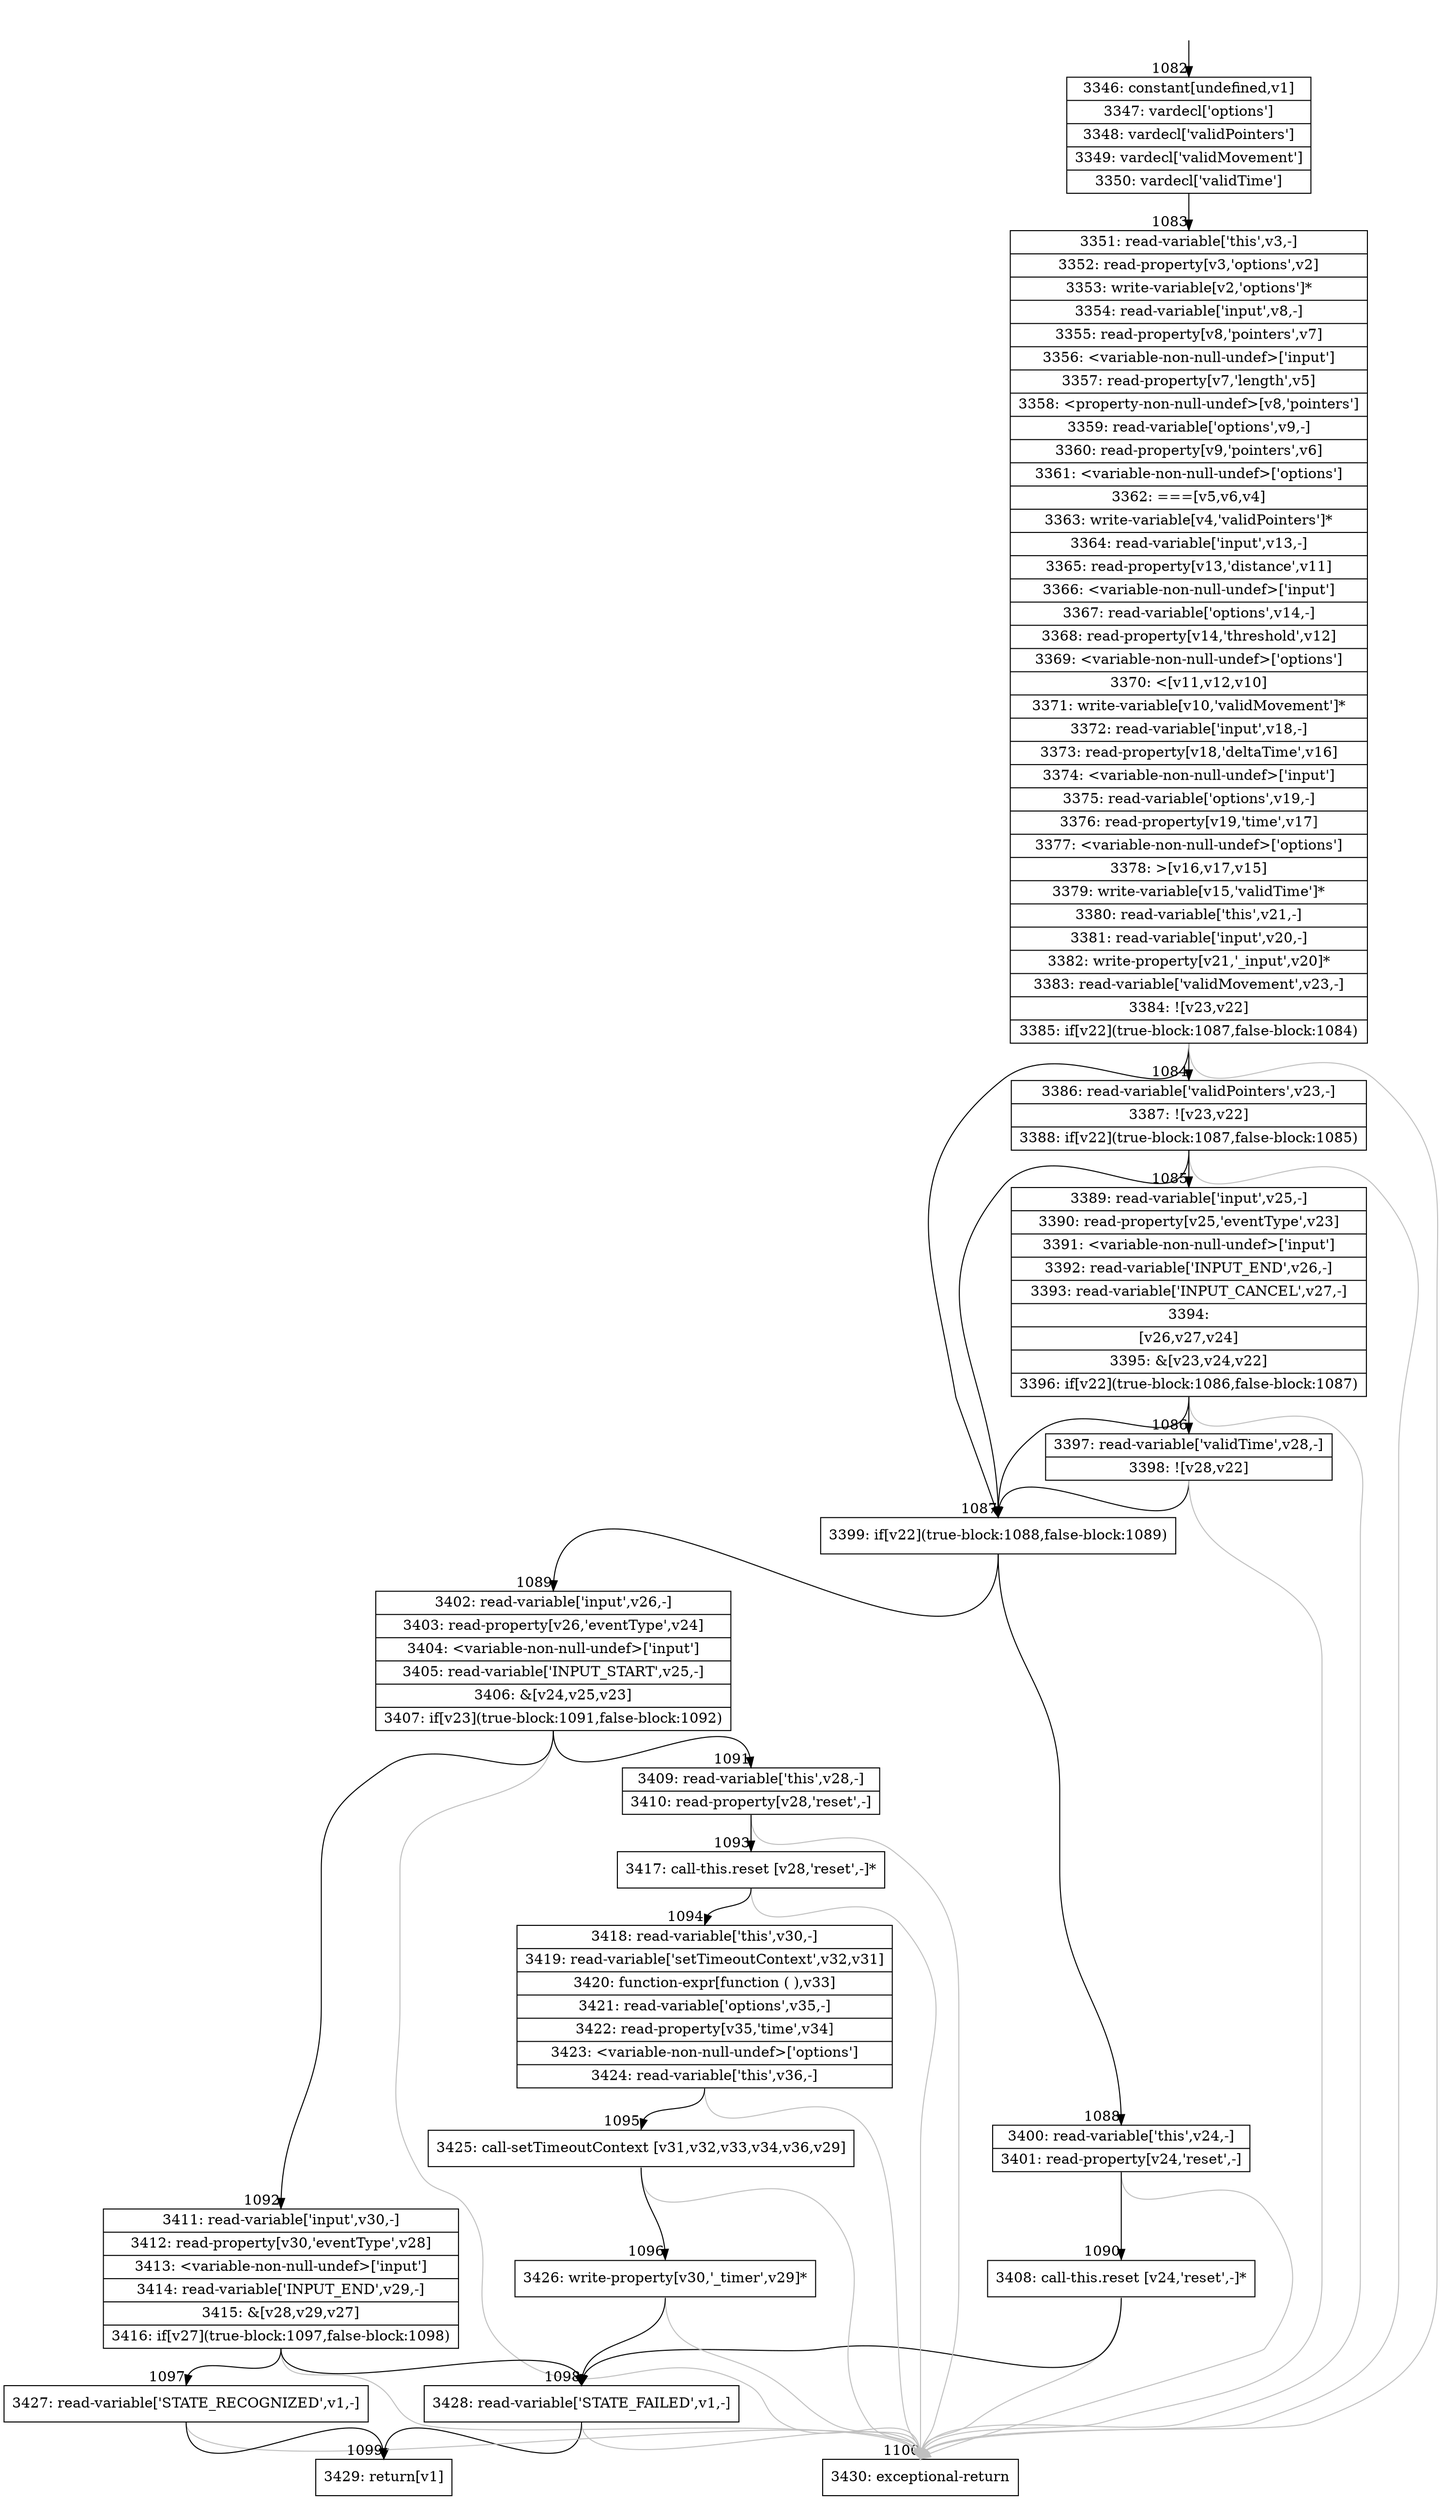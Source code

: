 digraph {
rankdir="TD"
BB_entry99[shape=none,label=""];
BB_entry99 -> BB1082 [tailport=s, headport=n, headlabel="    1082"]
BB1082 [shape=record label="{3346: constant[undefined,v1]|3347: vardecl['options']|3348: vardecl['validPointers']|3349: vardecl['validMovement']|3350: vardecl['validTime']}" ] 
BB1082 -> BB1083 [tailport=s, headport=n, headlabel="      1083"]
BB1083 [shape=record label="{3351: read-variable['this',v3,-]|3352: read-property[v3,'options',v2]|3353: write-variable[v2,'options']*|3354: read-variable['input',v8,-]|3355: read-property[v8,'pointers',v7]|3356: \<variable-non-null-undef\>['input']|3357: read-property[v7,'length',v5]|3358: \<property-non-null-undef\>[v8,'pointers']|3359: read-variable['options',v9,-]|3360: read-property[v9,'pointers',v6]|3361: \<variable-non-null-undef\>['options']|3362: ===[v5,v6,v4]|3363: write-variable[v4,'validPointers']*|3364: read-variable['input',v13,-]|3365: read-property[v13,'distance',v11]|3366: \<variable-non-null-undef\>['input']|3367: read-variable['options',v14,-]|3368: read-property[v14,'threshold',v12]|3369: \<variable-non-null-undef\>['options']|3370: \<[v11,v12,v10]|3371: write-variable[v10,'validMovement']*|3372: read-variable['input',v18,-]|3373: read-property[v18,'deltaTime',v16]|3374: \<variable-non-null-undef\>['input']|3375: read-variable['options',v19,-]|3376: read-property[v19,'time',v17]|3377: \<variable-non-null-undef\>['options']|3378: \>[v16,v17,v15]|3379: write-variable[v15,'validTime']*|3380: read-variable['this',v21,-]|3381: read-variable['input',v20,-]|3382: write-property[v21,'_input',v20]*|3383: read-variable['validMovement',v23,-]|3384: ![v23,v22]|3385: if[v22](true-block:1087,false-block:1084)}" ] 
BB1083 -> BB1087 [tailport=s, headport=n, headlabel="      1087"]
BB1083 -> BB1084 [tailport=s, headport=n, headlabel="      1084"]
BB1083 -> BB1100 [tailport=s, headport=n, color=gray, headlabel="      1100"]
BB1084 [shape=record label="{3386: read-variable['validPointers',v23,-]|3387: ![v23,v22]|3388: if[v22](true-block:1087,false-block:1085)}" ] 
BB1084 -> BB1087 [tailport=s, headport=n]
BB1084 -> BB1085 [tailport=s, headport=n, headlabel="      1085"]
BB1084 -> BB1100 [tailport=s, headport=n, color=gray]
BB1085 [shape=record label="{3389: read-variable['input',v25,-]|3390: read-property[v25,'eventType',v23]|3391: \<variable-non-null-undef\>['input']|3392: read-variable['INPUT_END',v26,-]|3393: read-variable['INPUT_CANCEL',v27,-]|3394: |[v26,v27,v24]|3395: &[v23,v24,v22]|3396: if[v22](true-block:1086,false-block:1087)}" ] 
BB1085 -> BB1087 [tailport=s, headport=n]
BB1085 -> BB1086 [tailport=s, headport=n, headlabel="      1086"]
BB1085 -> BB1100 [tailport=s, headport=n, color=gray]
BB1086 [shape=record label="{3397: read-variable['validTime',v28,-]|3398: ![v28,v22]}" ] 
BB1086 -> BB1087 [tailport=s, headport=n]
BB1086 -> BB1100 [tailport=s, headport=n, color=gray]
BB1087 [shape=record label="{3399: if[v22](true-block:1088,false-block:1089)}" ] 
BB1087 -> BB1088 [tailport=s, headport=n, headlabel="      1088"]
BB1087 -> BB1089 [tailport=s, headport=n, headlabel="      1089"]
BB1088 [shape=record label="{3400: read-variable['this',v24,-]|3401: read-property[v24,'reset',-]}" ] 
BB1088 -> BB1090 [tailport=s, headport=n, headlabel="      1090"]
BB1088 -> BB1100 [tailport=s, headport=n, color=gray]
BB1089 [shape=record label="{3402: read-variable['input',v26,-]|3403: read-property[v26,'eventType',v24]|3404: \<variable-non-null-undef\>['input']|3405: read-variable['INPUT_START',v25,-]|3406: &[v24,v25,v23]|3407: if[v23](true-block:1091,false-block:1092)}" ] 
BB1089 -> BB1091 [tailport=s, headport=n, headlabel="      1091"]
BB1089 -> BB1092 [tailport=s, headport=n, headlabel="      1092"]
BB1089 -> BB1100 [tailport=s, headport=n, color=gray]
BB1090 [shape=record label="{3408: call-this.reset [v24,'reset',-]*}" ] 
BB1090 -> BB1098 [tailport=s, headport=n, headlabel="      1098"]
BB1090 -> BB1100 [tailport=s, headport=n, color=gray]
BB1091 [shape=record label="{3409: read-variable['this',v28,-]|3410: read-property[v28,'reset',-]}" ] 
BB1091 -> BB1093 [tailport=s, headport=n, headlabel="      1093"]
BB1091 -> BB1100 [tailport=s, headport=n, color=gray]
BB1092 [shape=record label="{3411: read-variable['input',v30,-]|3412: read-property[v30,'eventType',v28]|3413: \<variable-non-null-undef\>['input']|3414: read-variable['INPUT_END',v29,-]|3415: &[v28,v29,v27]|3416: if[v27](true-block:1097,false-block:1098)}" ] 
BB1092 -> BB1097 [tailport=s, headport=n, headlabel="      1097"]
BB1092 -> BB1098 [tailport=s, headport=n]
BB1092 -> BB1100 [tailport=s, headport=n, color=gray]
BB1093 [shape=record label="{3417: call-this.reset [v28,'reset',-]*}" ] 
BB1093 -> BB1094 [tailport=s, headport=n, headlabel="      1094"]
BB1093 -> BB1100 [tailport=s, headport=n, color=gray]
BB1094 [shape=record label="{3418: read-variable['this',v30,-]|3419: read-variable['setTimeoutContext',v32,v31]|3420: function-expr[function ( ),v33]|3421: read-variable['options',v35,-]|3422: read-property[v35,'time',v34]|3423: \<variable-non-null-undef\>['options']|3424: read-variable['this',v36,-]}" ] 
BB1094 -> BB1095 [tailport=s, headport=n, headlabel="      1095"]
BB1094 -> BB1100 [tailport=s, headport=n, color=gray]
BB1095 [shape=record label="{3425: call-setTimeoutContext [v31,v32,v33,v34,v36,v29]}" ] 
BB1095 -> BB1096 [tailport=s, headport=n, headlabel="      1096"]
BB1095 -> BB1100 [tailport=s, headport=n, color=gray]
BB1096 [shape=record label="{3426: write-property[v30,'_timer',v29]*}" ] 
BB1096 -> BB1098 [tailport=s, headport=n]
BB1096 -> BB1100 [tailport=s, headport=n, color=gray]
BB1097 [shape=record label="{3427: read-variable['STATE_RECOGNIZED',v1,-]}" ] 
BB1097 -> BB1099 [tailport=s, headport=n, headlabel="      1099"]
BB1097 -> BB1100 [tailport=s, headport=n, color=gray]
BB1098 [shape=record label="{3428: read-variable['STATE_FAILED',v1,-]}" ] 
BB1098 -> BB1099 [tailport=s, headport=n]
BB1098 -> BB1100 [tailport=s, headport=n, color=gray]
BB1099 [shape=record label="{3429: return[v1]}" ] 
BB1100 [shape=record label="{3430: exceptional-return}" ] 
//#$~ 1769
}
